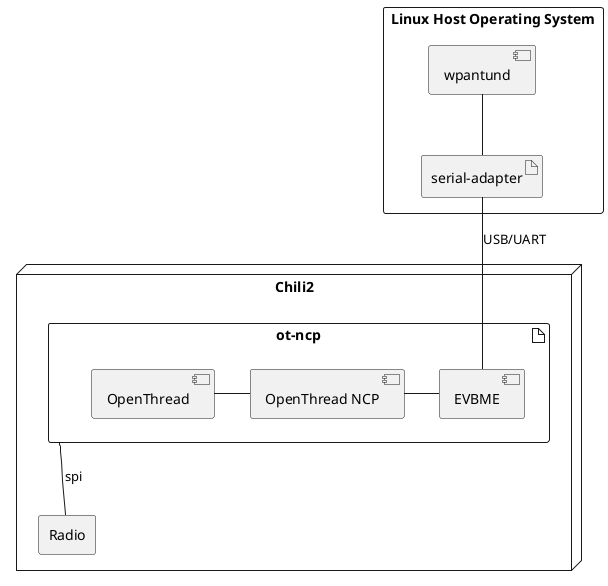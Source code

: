 @startuml

rectangle "Linux Host Operating System"  as host{
    component wpantund
    artifact "serial-adapter" as serial
    wpantund -- serial
}

node "Chili2" as c1{
    artifact "ot-ncp" as otncp {
        component "EVBME" as e1
        component OpenThread as o1
        component "OpenThread NCP" as ncp
        ncp - e1
        o1 - ncp
    }
    rectangle "Radio" as r1
    otncp -- r1 : spi
}

serial -- e1 : USB/UART

@enduml